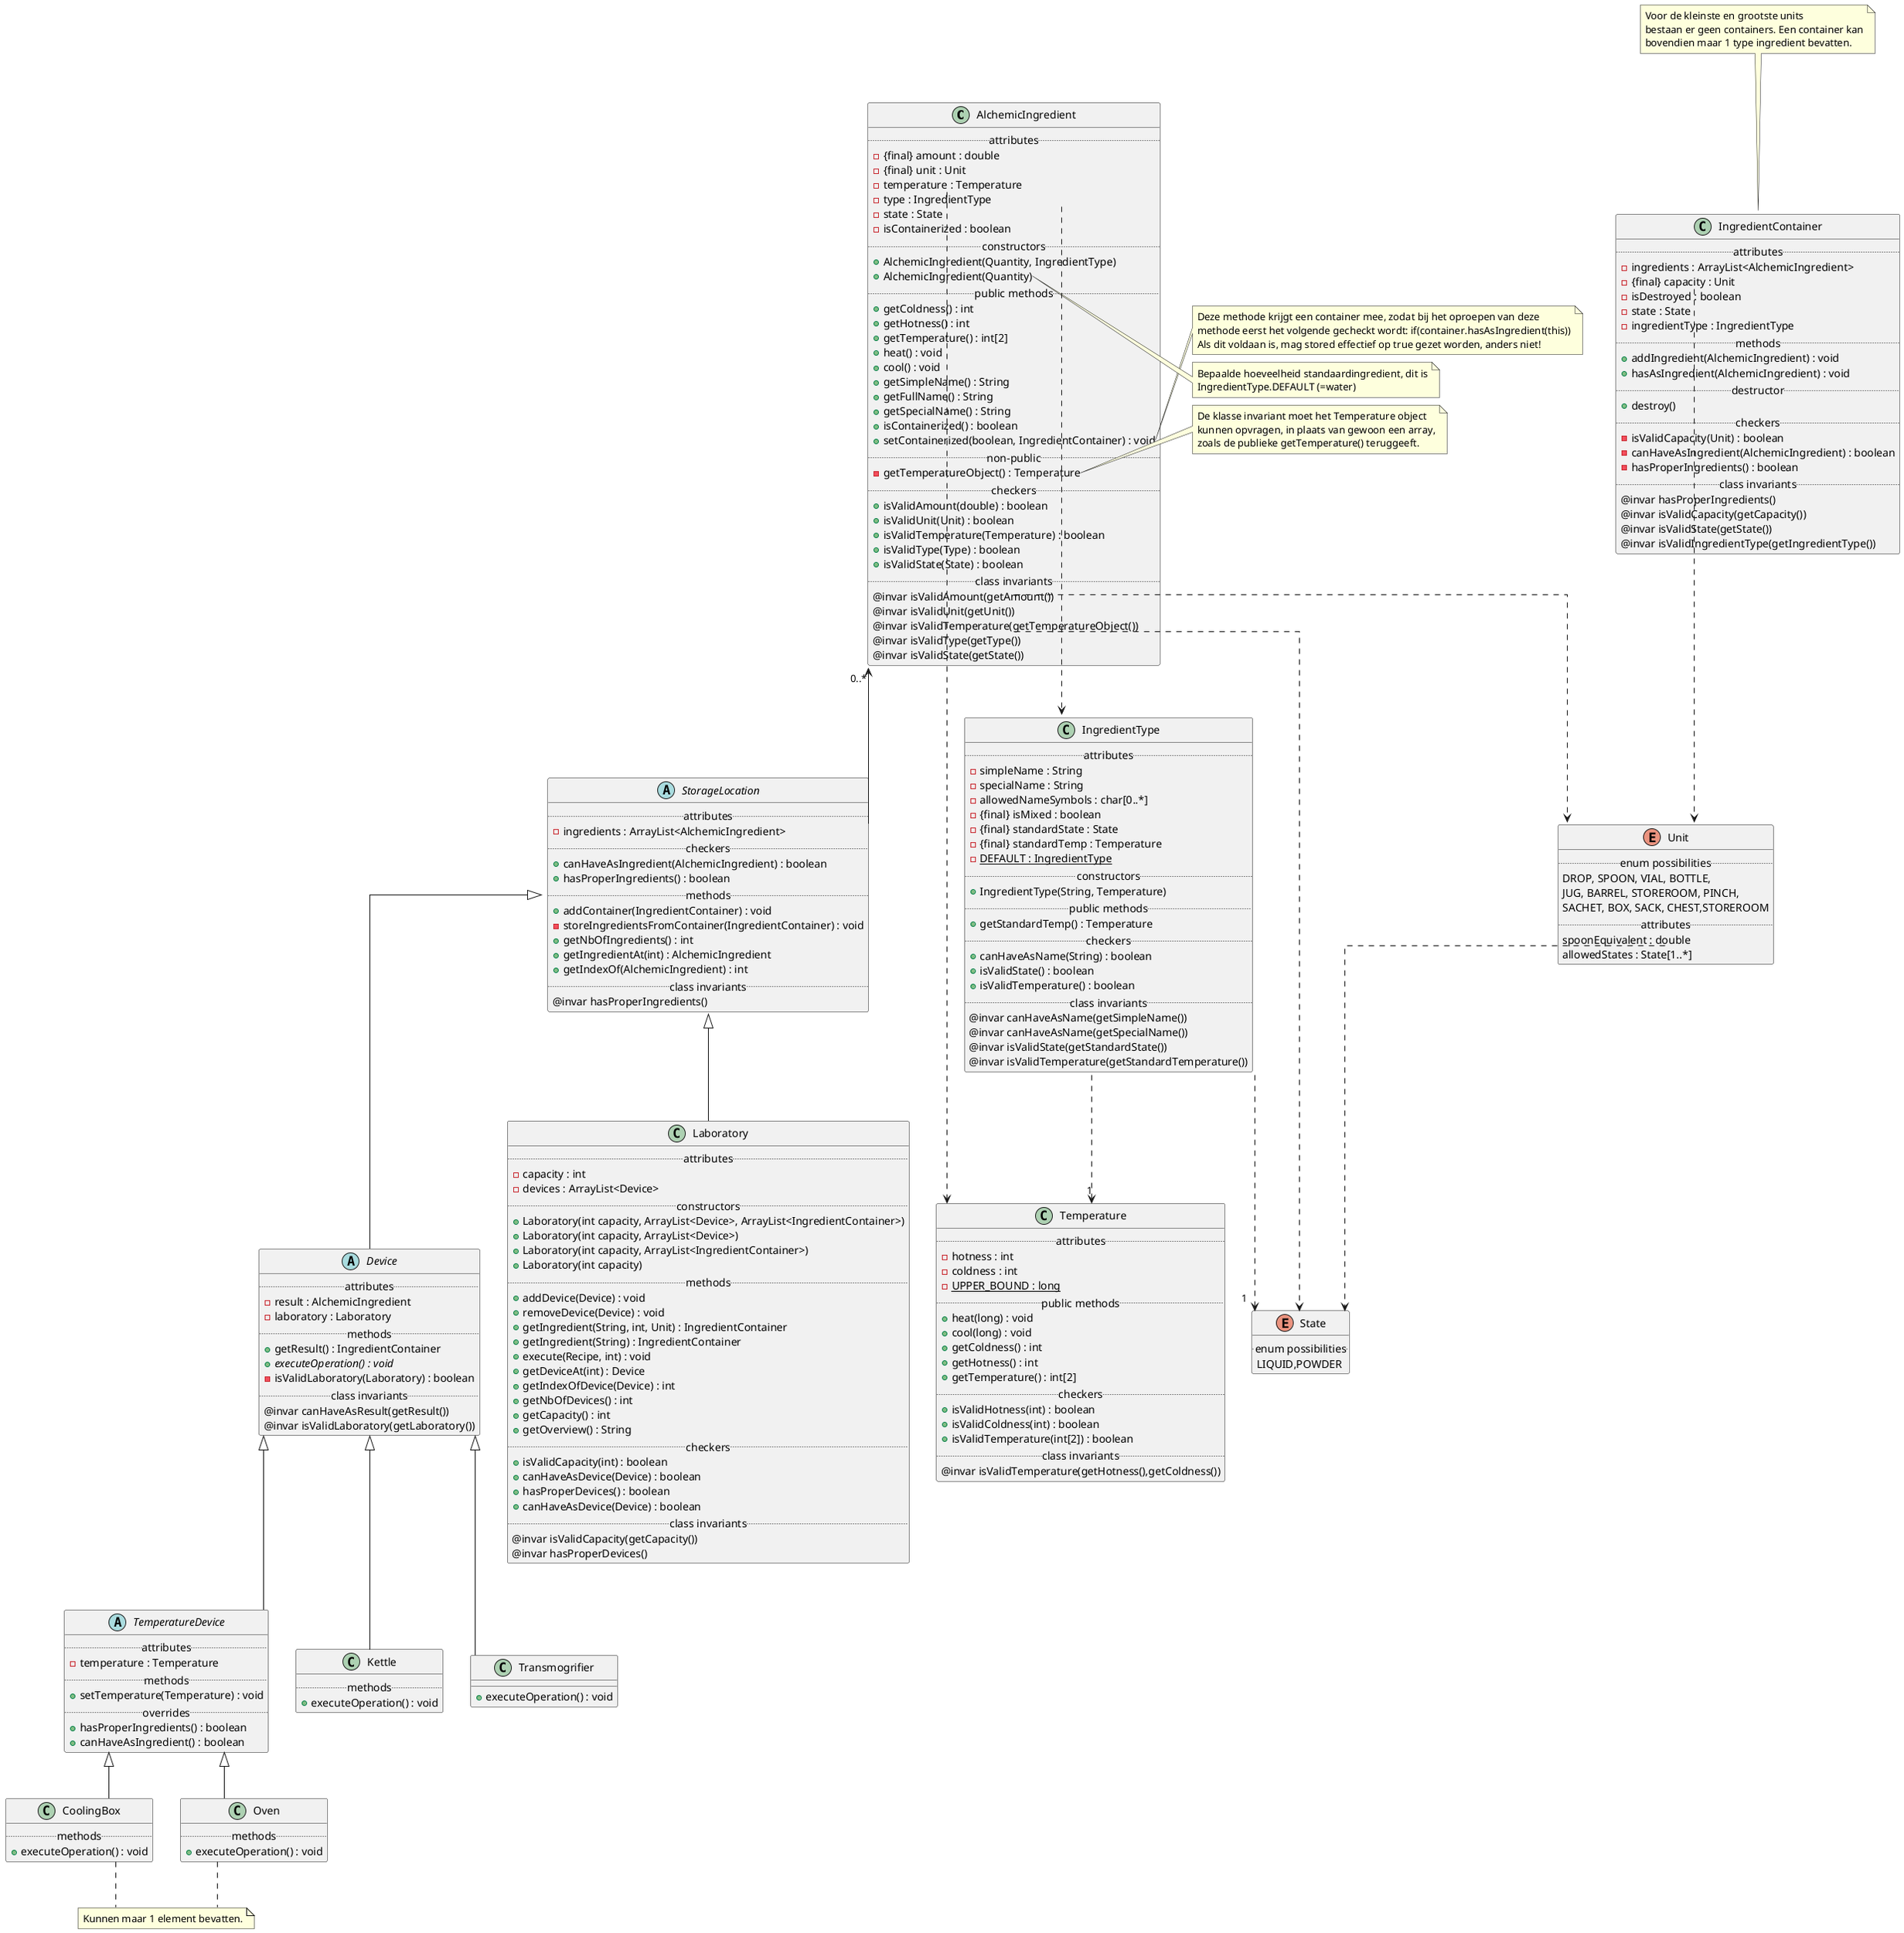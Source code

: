 @startuml

skinparam linetype ortho

class AlchemicIngredient {
..attributes..
- {final} amount : double
- {final} unit : Unit
- temperature : Temperature
- type : IngredientType
- state : State
- isContainerized : boolean
..constructors..
+ AlchemicIngredient(Quantity, IngredientType)
+ AlchemicIngredient(Quantity)
..public methods..
+ getColdness() : int
+ getHotness() : int
+ getTemperature() : int[2]
+ heat() : void
+ cool() : void
+ getSimpleName() : String
+ getFullName() : String
+ getSpecialName() : String
+ isContainerized() : boolean
+ setContainerized(boolean, IngredientContainer) : void
..non-public..
- getTemperatureObject() : Temperature
..checkers..
+ isValidAmount(double) : boolean
+ isValidUnit(Unit) : boolean
+ isValidTemperature(Temperature) : boolean
+ isValidType(Type) : boolean
+ isValidState(State) : boolean
..class invariants..
@invar isValidAmount(getAmount())
@invar isValidUnit(getUnit())
@invar isValidTemperature(getTemperatureObject())
@invar isValidType(getType())
@invar isValidState(getState())
}

note right of AlchemicIngredient::setContainerized
    Deze methode krijgt een container mee, zodat bij het oproepen van deze
    methode eerst het volgende gecheckt wordt: if(container.hasAsIngredient(this))
    Als dit voldaan is, mag stored effectief op true gezet worden, anders niet!
end note

note right of AlchemicIngredient::AlchemicIngredient(Quantity)
    Bepaalde hoeveelheid standaardingredient, dit is
    IngredientType.DEFAULT (=water)
end note

AlchemicIngredient::type ..> IngredientType
AlchemicIngredient::state ..> State
AlchemicIngredient::temperature ..> Temperature
AlchemicIngredient::unit ..> Unit
AlchemicIngredient "0..*" <-- StorageLocation::ingredients

note right of AlchemicIngredient::getTemperatureObject
    De klasse invariant moet het Temperature object
    kunnen opvragen, in plaats van gewoon een array,
    zoals de publieke getTemperature() teruggeeft.
end note

class IngredientType {
..attributes..
- simpleName : String
- specialName : String
- allowedNameSymbols : char[0..*]
- {final} isMixed : boolean
- {final} standardState : State
- {final} standardTemp : Temperature
- {static} DEFAULT : IngredientType
..constructors..
+ IngredientType(String, Temperature)
..public methods..
+ getStandardTemp() : Temperature
..checkers..
+ canHaveAsName(String) : boolean
+ isValidState() : boolean
+ isValidTemperature() : boolean
..class invariants..
@invar canHaveAsName(getSimpleName())
@invar canHaveAsName(getSpecialName())
@invar isValidState(getStandardState())
@invar isValidTemperature(getStandardTemperature())
}

note right of IngredientType::DEFAULT_INGREDIENT
    Het default ingredientType is water
    en hier kunnen we dus al direct een
    instantie van aanmaken!
end note

IngredientType::state ..> "1" State
IngredientType::temperature ..> "1" Temperature

enum State {
..enum possibilities..
LIQUID,POWDER
}

enum Unit {
..enum possibilities..
DROP, SPOON, VIAL, BOTTLE,
JUG, BARREL, STOREROOM, PINCH,
SACHET, BOX, SACK, CHEST,STOREROOM
..attributes..
spoonEquivalent : double
allowedStates : State[1..*]
}

Unit::allowedStates ..> State

class Temperature {
..attributes..
- hotness : int
- coldness : int
- {static} UPPER_BOUND : long
..public methods..
+ heat(long) : void
+ cool(long) : void
+ getColdness() : int
+ getHotness() : int
+ getTemperature() : int[2]
..checkers..
+ isValidHotness(int) : boolean
+ isValidColdness(int) : boolean
+ isValidTemperature(int[2]) : boolean
..class invariants..
'@invar isValidHotness(getHotness())
'@invar isValidColdness(getColdness())
@invar isValidTemperature(getHotness(),getColdness())
}

abstract class StorageLocation {
..attributes..
- ingredients : ArrayList<AlchemicIngredient>
..checkers..
+ canHaveAsIngredient(AlchemicIngredient) : boolean
+ hasProperIngredients() : boolean
..methods..
+ addContainer(IngredientContainer) : void
- storeIngredientsFromContainer(IngredientContainer) : void
+ getNbOfIngredients() : int
+ getIngredientAt(int) : AlchemicIngredient
+ getIndexOf(AlchemicIngredient) : int
..class invariants..
@invar hasProperIngredients()
}

class IngredientContainer {
..attributes..
- ingredients : ArrayList<AlchemicIngredient>
- {final} capacity : Unit
- isDestroyed : boolean
- state : State
- ingredientType : IngredientType
..methods..
+ addIngredient(AlchemicIngredient) : void
+ hasAsIngredient(AlchemicIngredient) : void
..destructor..
+ destroy()
..checkers..
- isValidCapacity(Unit) : boolean
- canHaveAsIngredient(AlchemicIngredient) : boolean
- hasProperIngredients() : boolean
..class invariants..
@invar hasProperIngredients()
@invar isValidCapacity(getCapacity())
@invar isValidState(getState())
@invar isValidIngredientType(getIngredientType())
}

IngredientContainer::capacity ..> Unit

note top of IngredientContainer
    Voor de kleinste en grootste units
    bestaan er geen containers. Een container kan
    bovendien maar 1 type ingredient bevatten.
end note

abstract class Device extends StorageLocation {
..attributes..
- result : AlchemicIngredient
- laboratory : Laboratory
..methods..
+ getResult() : IngredientContainer
+ {abstract} executeOperation() : void
- isValidLaboratory(Laboratory) : boolean
..class invariants..
@invar canHaveAsResult(getResult())
@invar isValidLaboratory(getLaboratory())
}
'
abstract class TemperatureDevice extends Device {
..attributes..
- temperature : Temperature
..methods..
+ setTemperature(Temperature) : void
..overrides..
+ hasProperIngredients() : boolean
+ canHaveAsIngredient() : boolean
}
'
class CoolingBox extends TemperatureDevice {
..methods..
+ executeOperation() : void
}
'
note "Kunnen maar 1 element bevatten." as N2
CoolingBox .. N2
Oven .. N2

class Oven extends TemperatureDevice {
..methods..
+ executeOperation() : void
}
'
class Kettle extends Device {
..methods..
+ executeOperation() : void
}
'
class Transmogrifier extends Device {
+ executeOperation() : void
}

'
class Laboratory extends StorageLocation {
..attributes..
- capacity : int
- devices : ArrayList<Device>
..constructors..
+ Laboratory(int capacity, ArrayList<Device>, ArrayList<IngredientContainer>)
+ Laboratory(int capacity, ArrayList<Device>)
+ Laboratory(int capacity, ArrayList<IngredientContainer>)
+ Laboratory(int capacity)
..methods..
+ addDevice(Device) : void
+ removeDevice(Device) : void
+ getIngredient(String, int, Unit) : IngredientContainer
+ getIngredient(String) : IngredientContainer
+ execute(Recipe, int) : void
+ getDeviceAt(int) : Device
+ getIndexOfDevice(Device) : int
+ getNbOfDevices() : int
+ getCapacity() : int
+ getOverview() : String
..checkers..
+ isValidCapacity(int) : boolean
+ canHaveAsDevice(Device) : boolean
+ hasProperDevices() : boolean
+ canHaveAsDevice(Device) : boolean
..class invariants..
@invar isValidCapacity(getCapacity())
@invar hasProperDevices()
}
'
'Laboratory --> "0..*" AlchemicIngredient
'Laboratory "1" <--> "0..4" Device
'
'class Recipe {
'- operations : Operation[1..*]
'- ingredients : AlchemicIngredient[1..*]
'}
'
'enum Operation {
'ADD,
'HEAT,
'COOL,
'MIX
'}
'
'class RecipeBook {
'- recipes : ArrayList<Recipe>
'+ addRecipe(Recipe) : void
'+ removeRecipe(Recipe) : void
'}
'
'Recipe --> "1..*" Operation : has
'Recipe --> "1..*" AlchemicIngredient : has
'RecipeBook --> "0..*" Recipe : has

@enduml